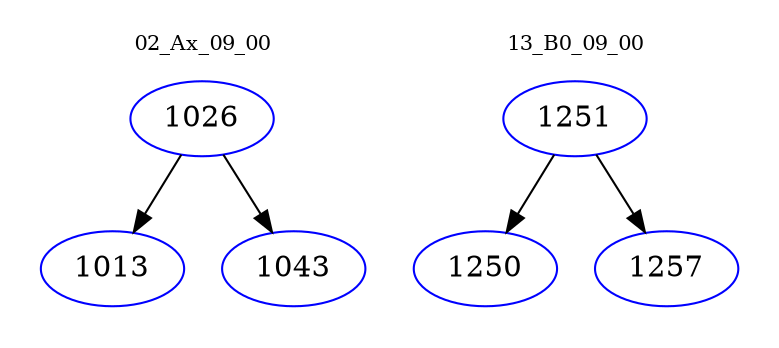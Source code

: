 digraph{
subgraph cluster_0 {
color = white
label = "02_Ax_09_00";
fontsize=10;
T0_1026 [label="1026", color="blue"]
T0_1026 -> T0_1013 [color="black"]
T0_1013 [label="1013", color="blue"]
T0_1026 -> T0_1043 [color="black"]
T0_1043 [label="1043", color="blue"]
}
subgraph cluster_1 {
color = white
label = "13_B0_09_00";
fontsize=10;
T1_1251 [label="1251", color="blue"]
T1_1251 -> T1_1250 [color="black"]
T1_1250 [label="1250", color="blue"]
T1_1251 -> T1_1257 [color="black"]
T1_1257 [label="1257", color="blue"]
}
}
